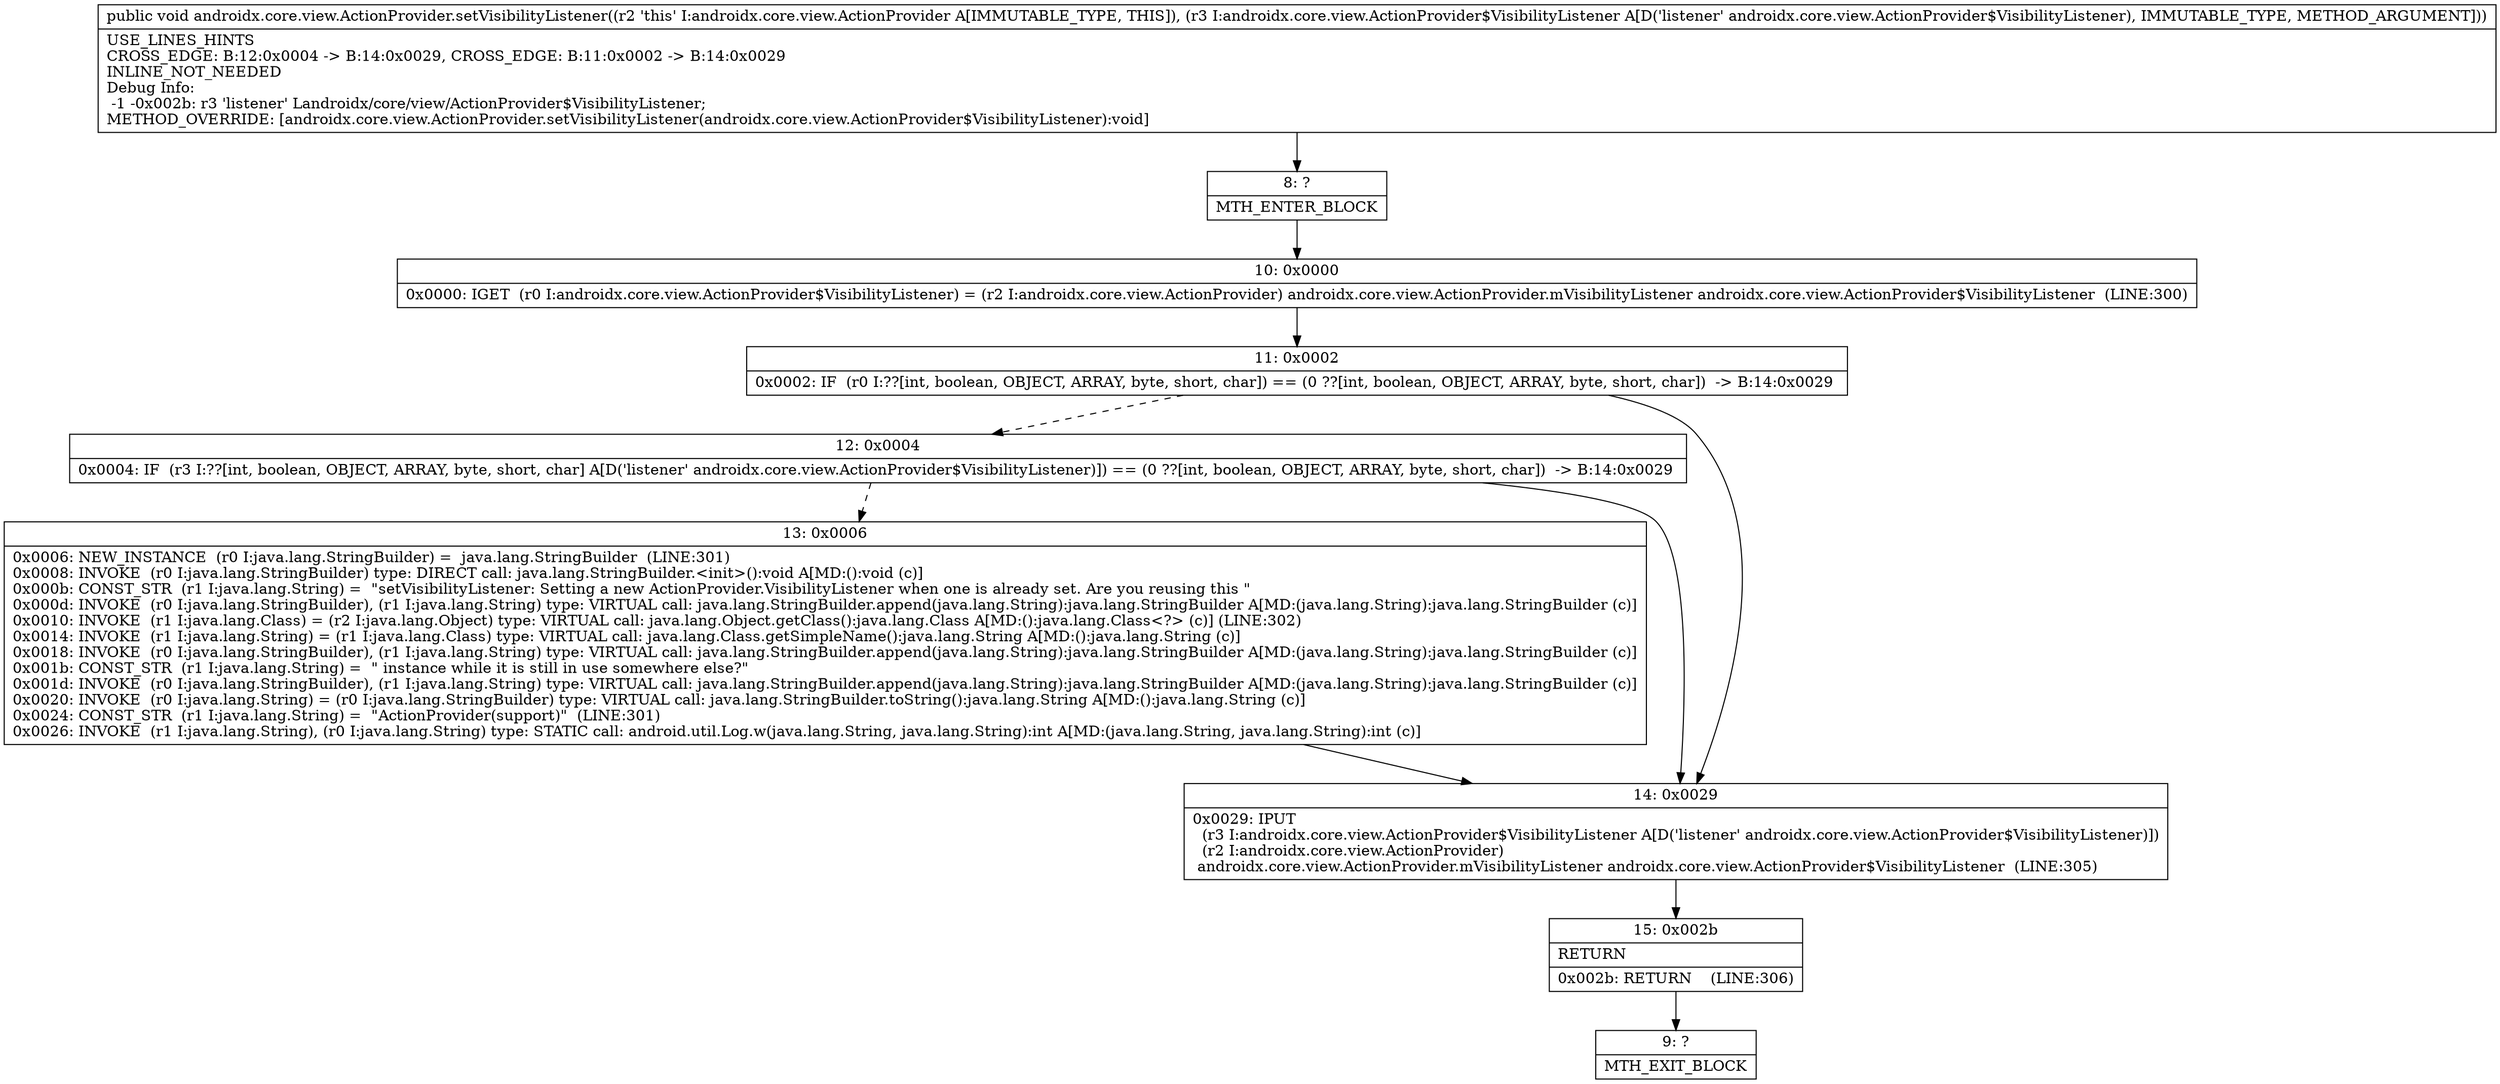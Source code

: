 digraph "CFG forandroidx.core.view.ActionProvider.setVisibilityListener(Landroidx\/core\/view\/ActionProvider$VisibilityListener;)V" {
Node_8 [shape=record,label="{8\:\ ?|MTH_ENTER_BLOCK\l}"];
Node_10 [shape=record,label="{10\:\ 0x0000|0x0000: IGET  (r0 I:androidx.core.view.ActionProvider$VisibilityListener) = (r2 I:androidx.core.view.ActionProvider) androidx.core.view.ActionProvider.mVisibilityListener androidx.core.view.ActionProvider$VisibilityListener  (LINE:300)\l}"];
Node_11 [shape=record,label="{11\:\ 0x0002|0x0002: IF  (r0 I:??[int, boolean, OBJECT, ARRAY, byte, short, char]) == (0 ??[int, boolean, OBJECT, ARRAY, byte, short, char])  \-\> B:14:0x0029 \l}"];
Node_12 [shape=record,label="{12\:\ 0x0004|0x0004: IF  (r3 I:??[int, boolean, OBJECT, ARRAY, byte, short, char] A[D('listener' androidx.core.view.ActionProvider$VisibilityListener)]) == (0 ??[int, boolean, OBJECT, ARRAY, byte, short, char])  \-\> B:14:0x0029 \l}"];
Node_13 [shape=record,label="{13\:\ 0x0006|0x0006: NEW_INSTANCE  (r0 I:java.lang.StringBuilder) =  java.lang.StringBuilder  (LINE:301)\l0x0008: INVOKE  (r0 I:java.lang.StringBuilder) type: DIRECT call: java.lang.StringBuilder.\<init\>():void A[MD:():void (c)]\l0x000b: CONST_STR  (r1 I:java.lang.String) =  \"setVisibilityListener: Setting a new ActionProvider.VisibilityListener when one is already set. Are you reusing this \" \l0x000d: INVOKE  (r0 I:java.lang.StringBuilder), (r1 I:java.lang.String) type: VIRTUAL call: java.lang.StringBuilder.append(java.lang.String):java.lang.StringBuilder A[MD:(java.lang.String):java.lang.StringBuilder (c)]\l0x0010: INVOKE  (r1 I:java.lang.Class) = (r2 I:java.lang.Object) type: VIRTUAL call: java.lang.Object.getClass():java.lang.Class A[MD:():java.lang.Class\<?\> (c)] (LINE:302)\l0x0014: INVOKE  (r1 I:java.lang.String) = (r1 I:java.lang.Class) type: VIRTUAL call: java.lang.Class.getSimpleName():java.lang.String A[MD:():java.lang.String (c)]\l0x0018: INVOKE  (r0 I:java.lang.StringBuilder), (r1 I:java.lang.String) type: VIRTUAL call: java.lang.StringBuilder.append(java.lang.String):java.lang.StringBuilder A[MD:(java.lang.String):java.lang.StringBuilder (c)]\l0x001b: CONST_STR  (r1 I:java.lang.String) =  \" instance while it is still in use somewhere else?\" \l0x001d: INVOKE  (r0 I:java.lang.StringBuilder), (r1 I:java.lang.String) type: VIRTUAL call: java.lang.StringBuilder.append(java.lang.String):java.lang.StringBuilder A[MD:(java.lang.String):java.lang.StringBuilder (c)]\l0x0020: INVOKE  (r0 I:java.lang.String) = (r0 I:java.lang.StringBuilder) type: VIRTUAL call: java.lang.StringBuilder.toString():java.lang.String A[MD:():java.lang.String (c)]\l0x0024: CONST_STR  (r1 I:java.lang.String) =  \"ActionProvider(support)\"  (LINE:301)\l0x0026: INVOKE  (r1 I:java.lang.String), (r0 I:java.lang.String) type: STATIC call: android.util.Log.w(java.lang.String, java.lang.String):int A[MD:(java.lang.String, java.lang.String):int (c)]\l}"];
Node_14 [shape=record,label="{14\:\ 0x0029|0x0029: IPUT  \l  (r3 I:androidx.core.view.ActionProvider$VisibilityListener A[D('listener' androidx.core.view.ActionProvider$VisibilityListener)])\l  (r2 I:androidx.core.view.ActionProvider)\l androidx.core.view.ActionProvider.mVisibilityListener androidx.core.view.ActionProvider$VisibilityListener  (LINE:305)\l}"];
Node_15 [shape=record,label="{15\:\ 0x002b|RETURN\l|0x002b: RETURN    (LINE:306)\l}"];
Node_9 [shape=record,label="{9\:\ ?|MTH_EXIT_BLOCK\l}"];
MethodNode[shape=record,label="{public void androidx.core.view.ActionProvider.setVisibilityListener((r2 'this' I:androidx.core.view.ActionProvider A[IMMUTABLE_TYPE, THIS]), (r3 I:androidx.core.view.ActionProvider$VisibilityListener A[D('listener' androidx.core.view.ActionProvider$VisibilityListener), IMMUTABLE_TYPE, METHOD_ARGUMENT]))  | USE_LINES_HINTS\lCROSS_EDGE: B:12:0x0004 \-\> B:14:0x0029, CROSS_EDGE: B:11:0x0002 \-\> B:14:0x0029\lINLINE_NOT_NEEDED\lDebug Info:\l  \-1 \-0x002b: r3 'listener' Landroidx\/core\/view\/ActionProvider$VisibilityListener;\lMETHOD_OVERRIDE: [androidx.core.view.ActionProvider.setVisibilityListener(androidx.core.view.ActionProvider$VisibilityListener):void]\l}"];
MethodNode -> Node_8;Node_8 -> Node_10;
Node_10 -> Node_11;
Node_11 -> Node_12[style=dashed];
Node_11 -> Node_14;
Node_12 -> Node_13[style=dashed];
Node_12 -> Node_14;
Node_13 -> Node_14;
Node_14 -> Node_15;
Node_15 -> Node_9;
}

